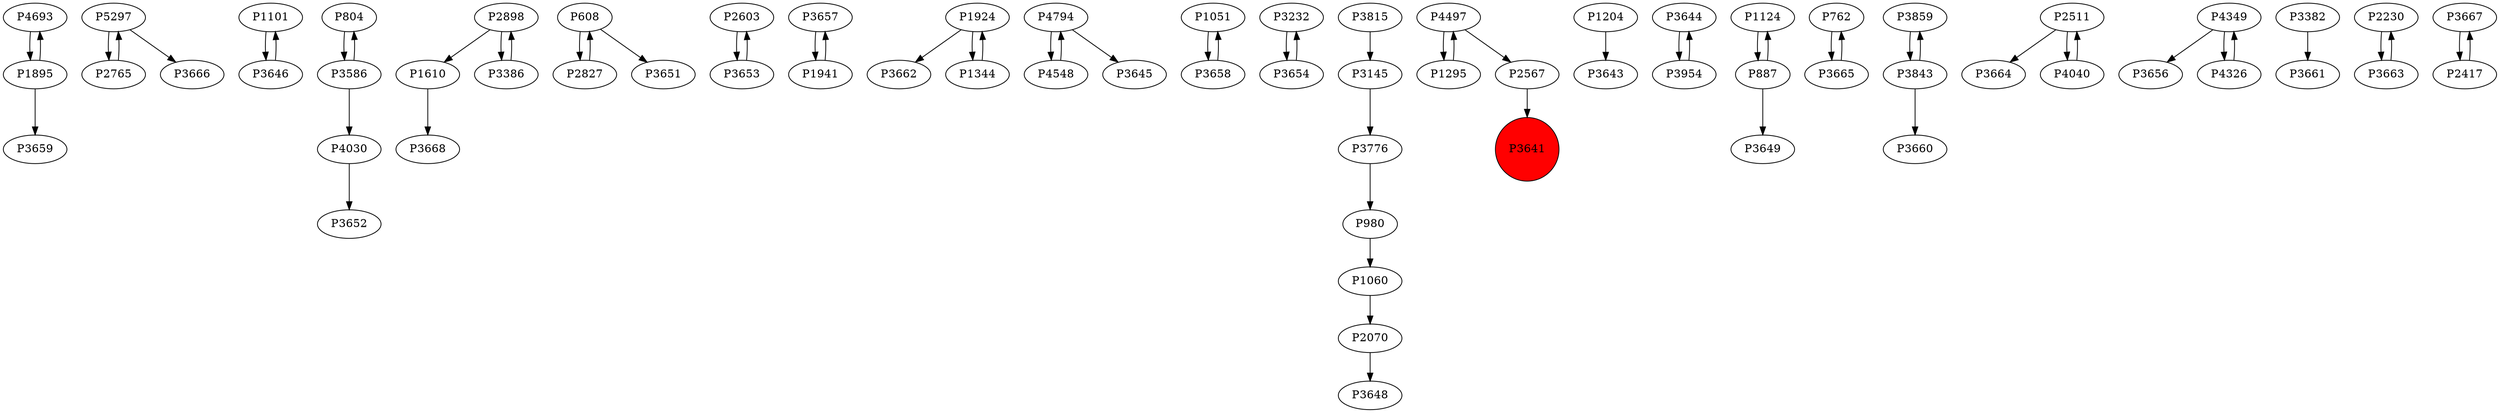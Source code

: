 digraph {
	P4693 -> P1895
	P5297 -> P2765
	P1101 -> P3646
	P804 -> P3586
	P2898 -> P1610
	P608 -> P2827
	P3586 -> P804
	P3386 -> P2898
	P2603 -> P3653
	P1895 -> P4693
	P3586 -> P4030
	P3657 -> P1941
	P1924 -> P3662
	P3646 -> P1101
	P3653 -> P2603
	P1924 -> P1344
	P4794 -> P4548
	P1051 -> P3658
	P3232 -> P3654
	P3658 -> P1051
	P2898 -> P3386
	P2070 -> P3648
	P4497 -> P1295
	P3815 -> P3145
	P1295 -> P4497
	P4794 -> P3645
	P1204 -> P3643
	P3654 -> P3232
	P1941 -> P3657
	P4548 -> P4794
	P1610 -> P3668
	P3644 -> P3954
	P1124 -> P887
	P887 -> P3649
	P4497 -> P2567
	P2567 -> P3641
	P4030 -> P3652
	P762 -> P3665
	P3776 -> P980
	P3859 -> P3843
	P980 -> P1060
	P2511 -> P3664
	P4349 -> P3656
	P4040 -> P2511
	P3665 -> P762
	P4326 -> P4349
	P1060 -> P2070
	P3843 -> P3859
	P3382 -> P3661
	P2511 -> P4040
	P3954 -> P3644
	P3145 -> P3776
	P5297 -> P3666
	P887 -> P1124
	P2230 -> P3663
	P3667 -> P2417
	P3843 -> P3660
	P4349 -> P4326
	P1344 -> P1924
	P608 -> P3651
	P2417 -> P3667
	P2827 -> P608
	P2765 -> P5297
	P3663 -> P2230
	P1895 -> P3659
	P3641 [shape=circle]
	P3641 [style=filled]
	P3641 [fillcolor=red]
}